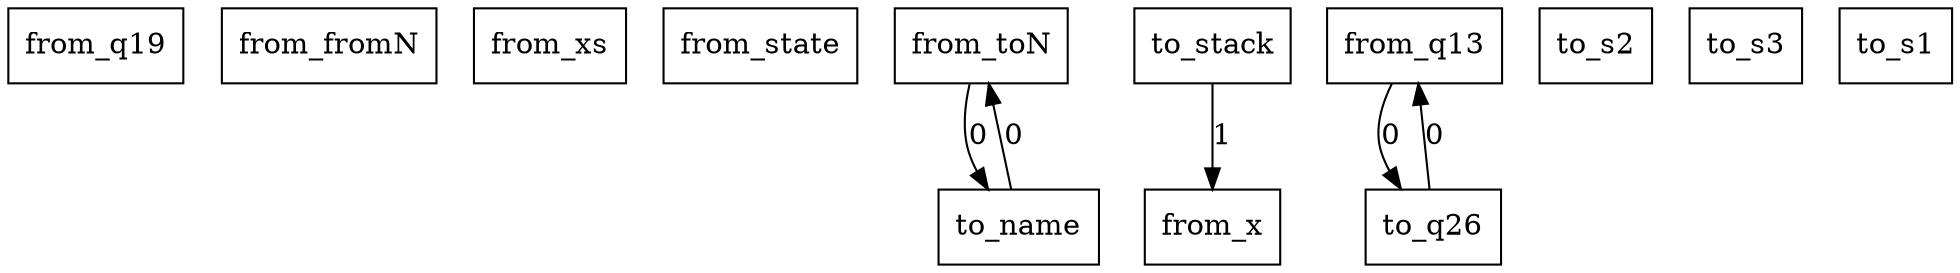 digraph {
    graph [rankdir=TB
          ,bgcolor=transparent];
    node [shape=box
         ,fillcolor=white
         ,style=filled];
    0 [label=<from_q19>];
    1 [label=<from_fromN>];
    2 [label=<from_xs>];
    3 [label=<from_state>];
    4 [label=<from_toN>];
    5 [label=<from_x>];
    6 [label=<from_q13>];
    7 [label=<to_name>];
    8 [label=<to_q26>];
    9 [label=<to_s2>];
    10 [label=<to_s3>];
    11 [label=<to_stack>];
    12 [label=<to_s1>];
    4 -> 7 [label=0];
    6 -> 8 [label=0];
    7 -> 4 [label=0];
    8 -> 6 [label=0];
    11 -> 5 [label=1];
}